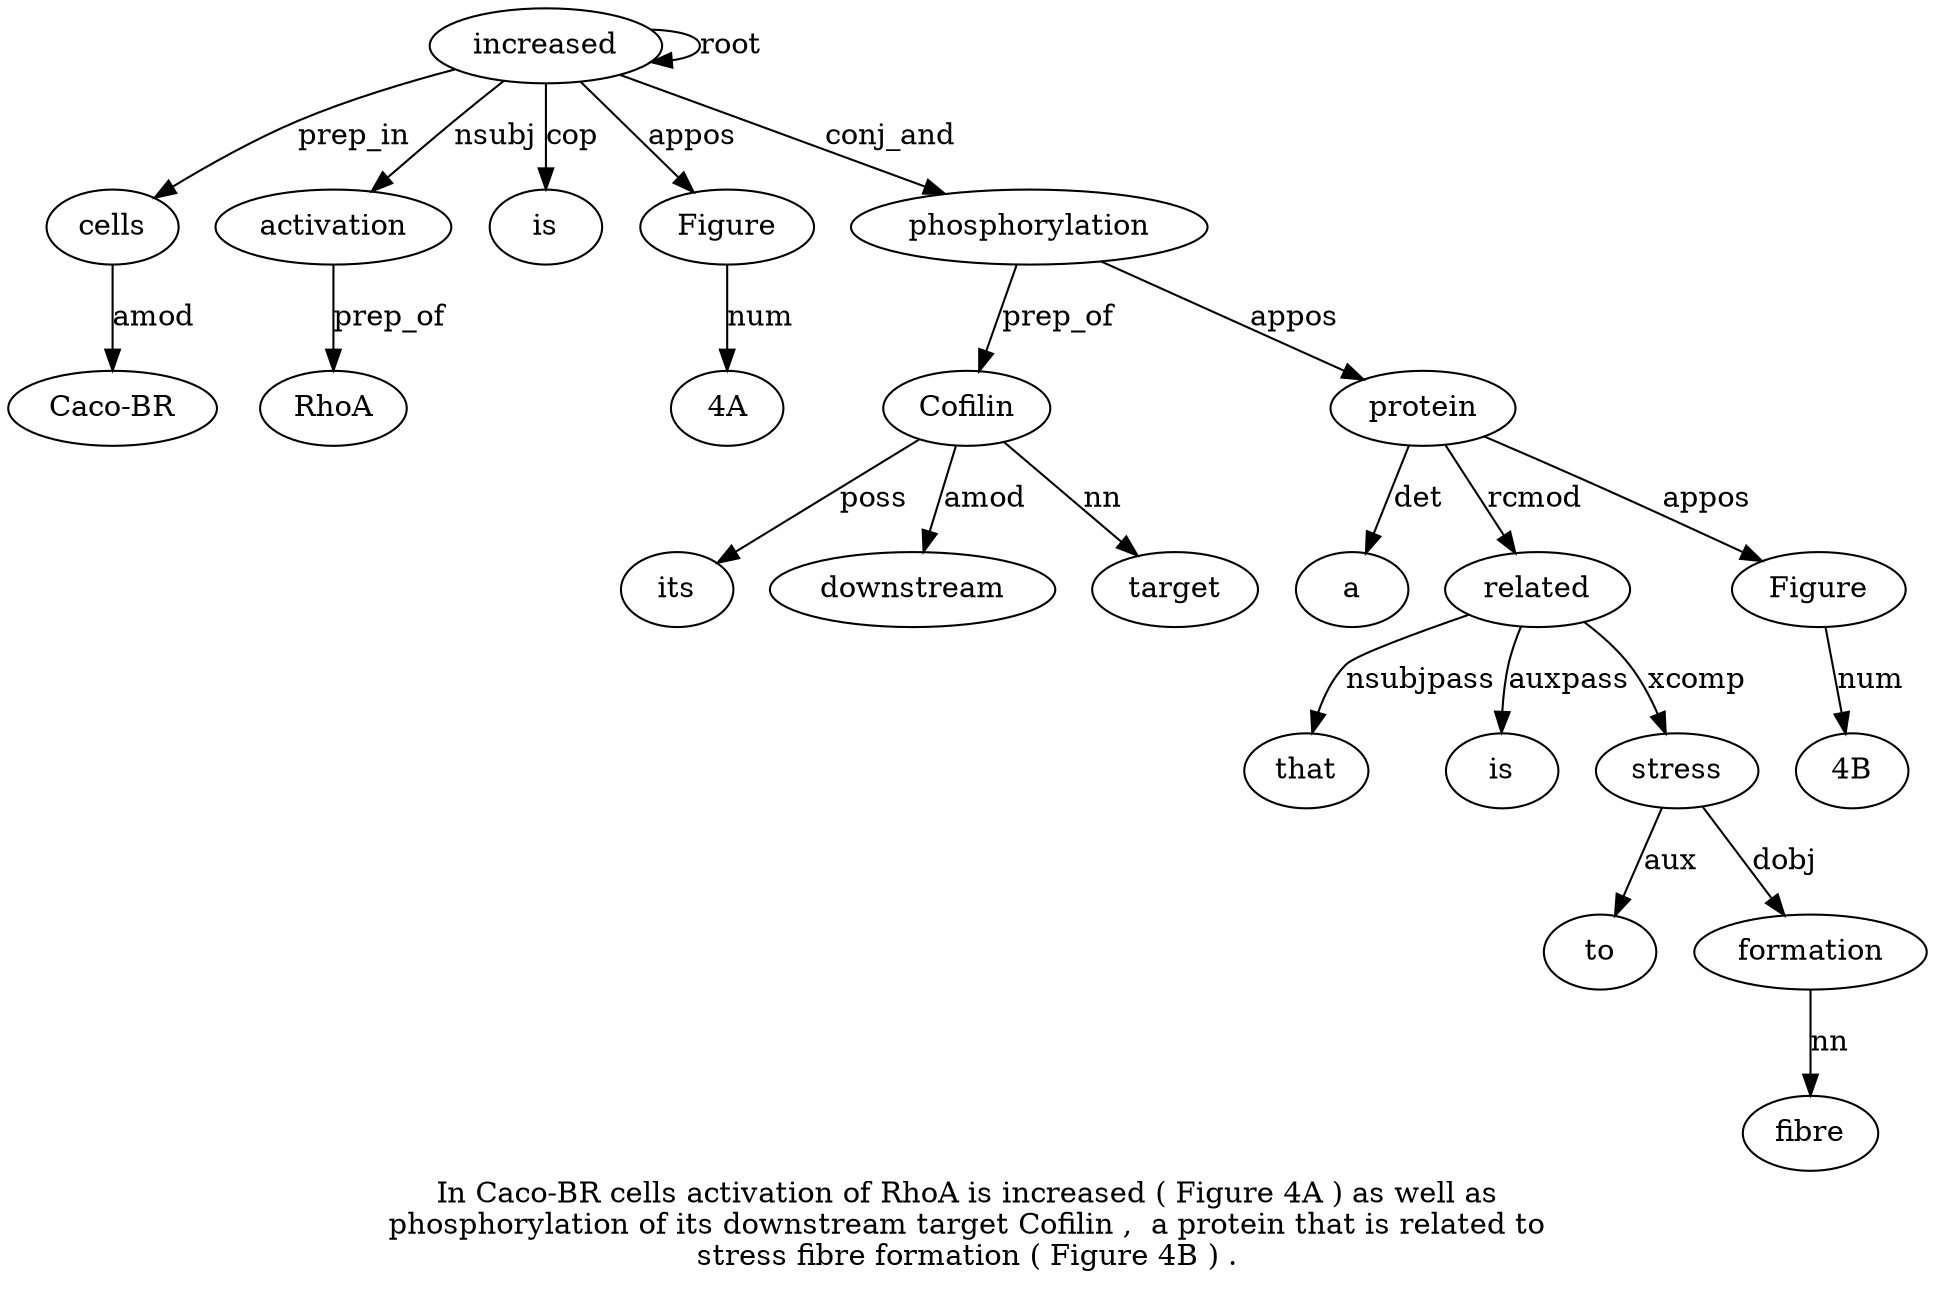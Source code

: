 digraph "In Caco-BR cells activation of RhoA is increased ( Figure 4A ) as well as phosphorylation of its downstream target Cofilin ,  a protein that is related to stress fibre formation ( Figure 4B ) ." {
label="In Caco-BR cells activation of RhoA is increased ( Figure 4A ) as well as
phosphorylation of its downstream target Cofilin ,  a protein that is related to
stress fibre formation ( Figure 4B ) .";
cells3 [style=filled, fillcolor=white, label=cells];
"Caco-BR2" [style=filled, fillcolor=white, label="Caco-BR"];
cells3 -> "Caco-BR2"  [label=amod];
increased8 [style=filled, fillcolor=white, label=increased];
increased8 -> cells3  [label=prep_in];
activation4 [style=filled, fillcolor=white, label=activation];
increased8 -> activation4  [label=nsubj];
RhoA6 [style=filled, fillcolor=white, label=RhoA];
activation4 -> RhoA6  [label=prep_of];
is7 [style=filled, fillcolor=white, label=is];
increased8 -> is7  [label=cop];
increased8 -> increased8  [label=root];
Figure10 [style=filled, fillcolor=white, label=Figure];
increased8 -> Figure10  [label=appos];
"4A11" [style=filled, fillcolor=white, label="4A"];
Figure10 -> "4A11"  [label=num];
phosphorylation16 [style=filled, fillcolor=white, label=phosphorylation];
increased8 -> phosphorylation16  [label=conj_and];
Cofilin21 [style=filled, fillcolor=white, label=Cofilin];
its18 [style=filled, fillcolor=white, label=its];
Cofilin21 -> its18  [label=poss];
downstream19 [style=filled, fillcolor=white, label=downstream];
Cofilin21 -> downstream19  [label=amod];
target20 [style=filled, fillcolor=white, label=target];
Cofilin21 -> target20  [label=nn];
phosphorylation16 -> Cofilin21  [label=prep_of];
protein24 [style=filled, fillcolor=white, label=protein];
a23 [style=filled, fillcolor=white, label=a];
protein24 -> a23  [label=det];
phosphorylation16 -> protein24  [label=appos];
related27 [style=filled, fillcolor=white, label=related];
that25 [style=filled, fillcolor=white, label=that];
related27 -> that25  [label=nsubjpass];
is26 [style=filled, fillcolor=white, label=is];
related27 -> is26  [label=auxpass];
protein24 -> related27  [label=rcmod];
stress29 [style=filled, fillcolor=white, label=stress];
to28 [style=filled, fillcolor=white, label=to];
stress29 -> to28  [label=aux];
related27 -> stress29  [label=xcomp];
formation31 [style=filled, fillcolor=white, label=formation];
fibre30 [style=filled, fillcolor=white, label=fibre];
formation31 -> fibre30  [label=nn];
stress29 -> formation31  [label=dobj];
Figure33 [style=filled, fillcolor=white, label=Figure];
protein24 -> Figure33  [label=appos];
"4B3" [style=filled, fillcolor=white, label="4B"];
Figure33 -> "4B3"  [label=num];
}
